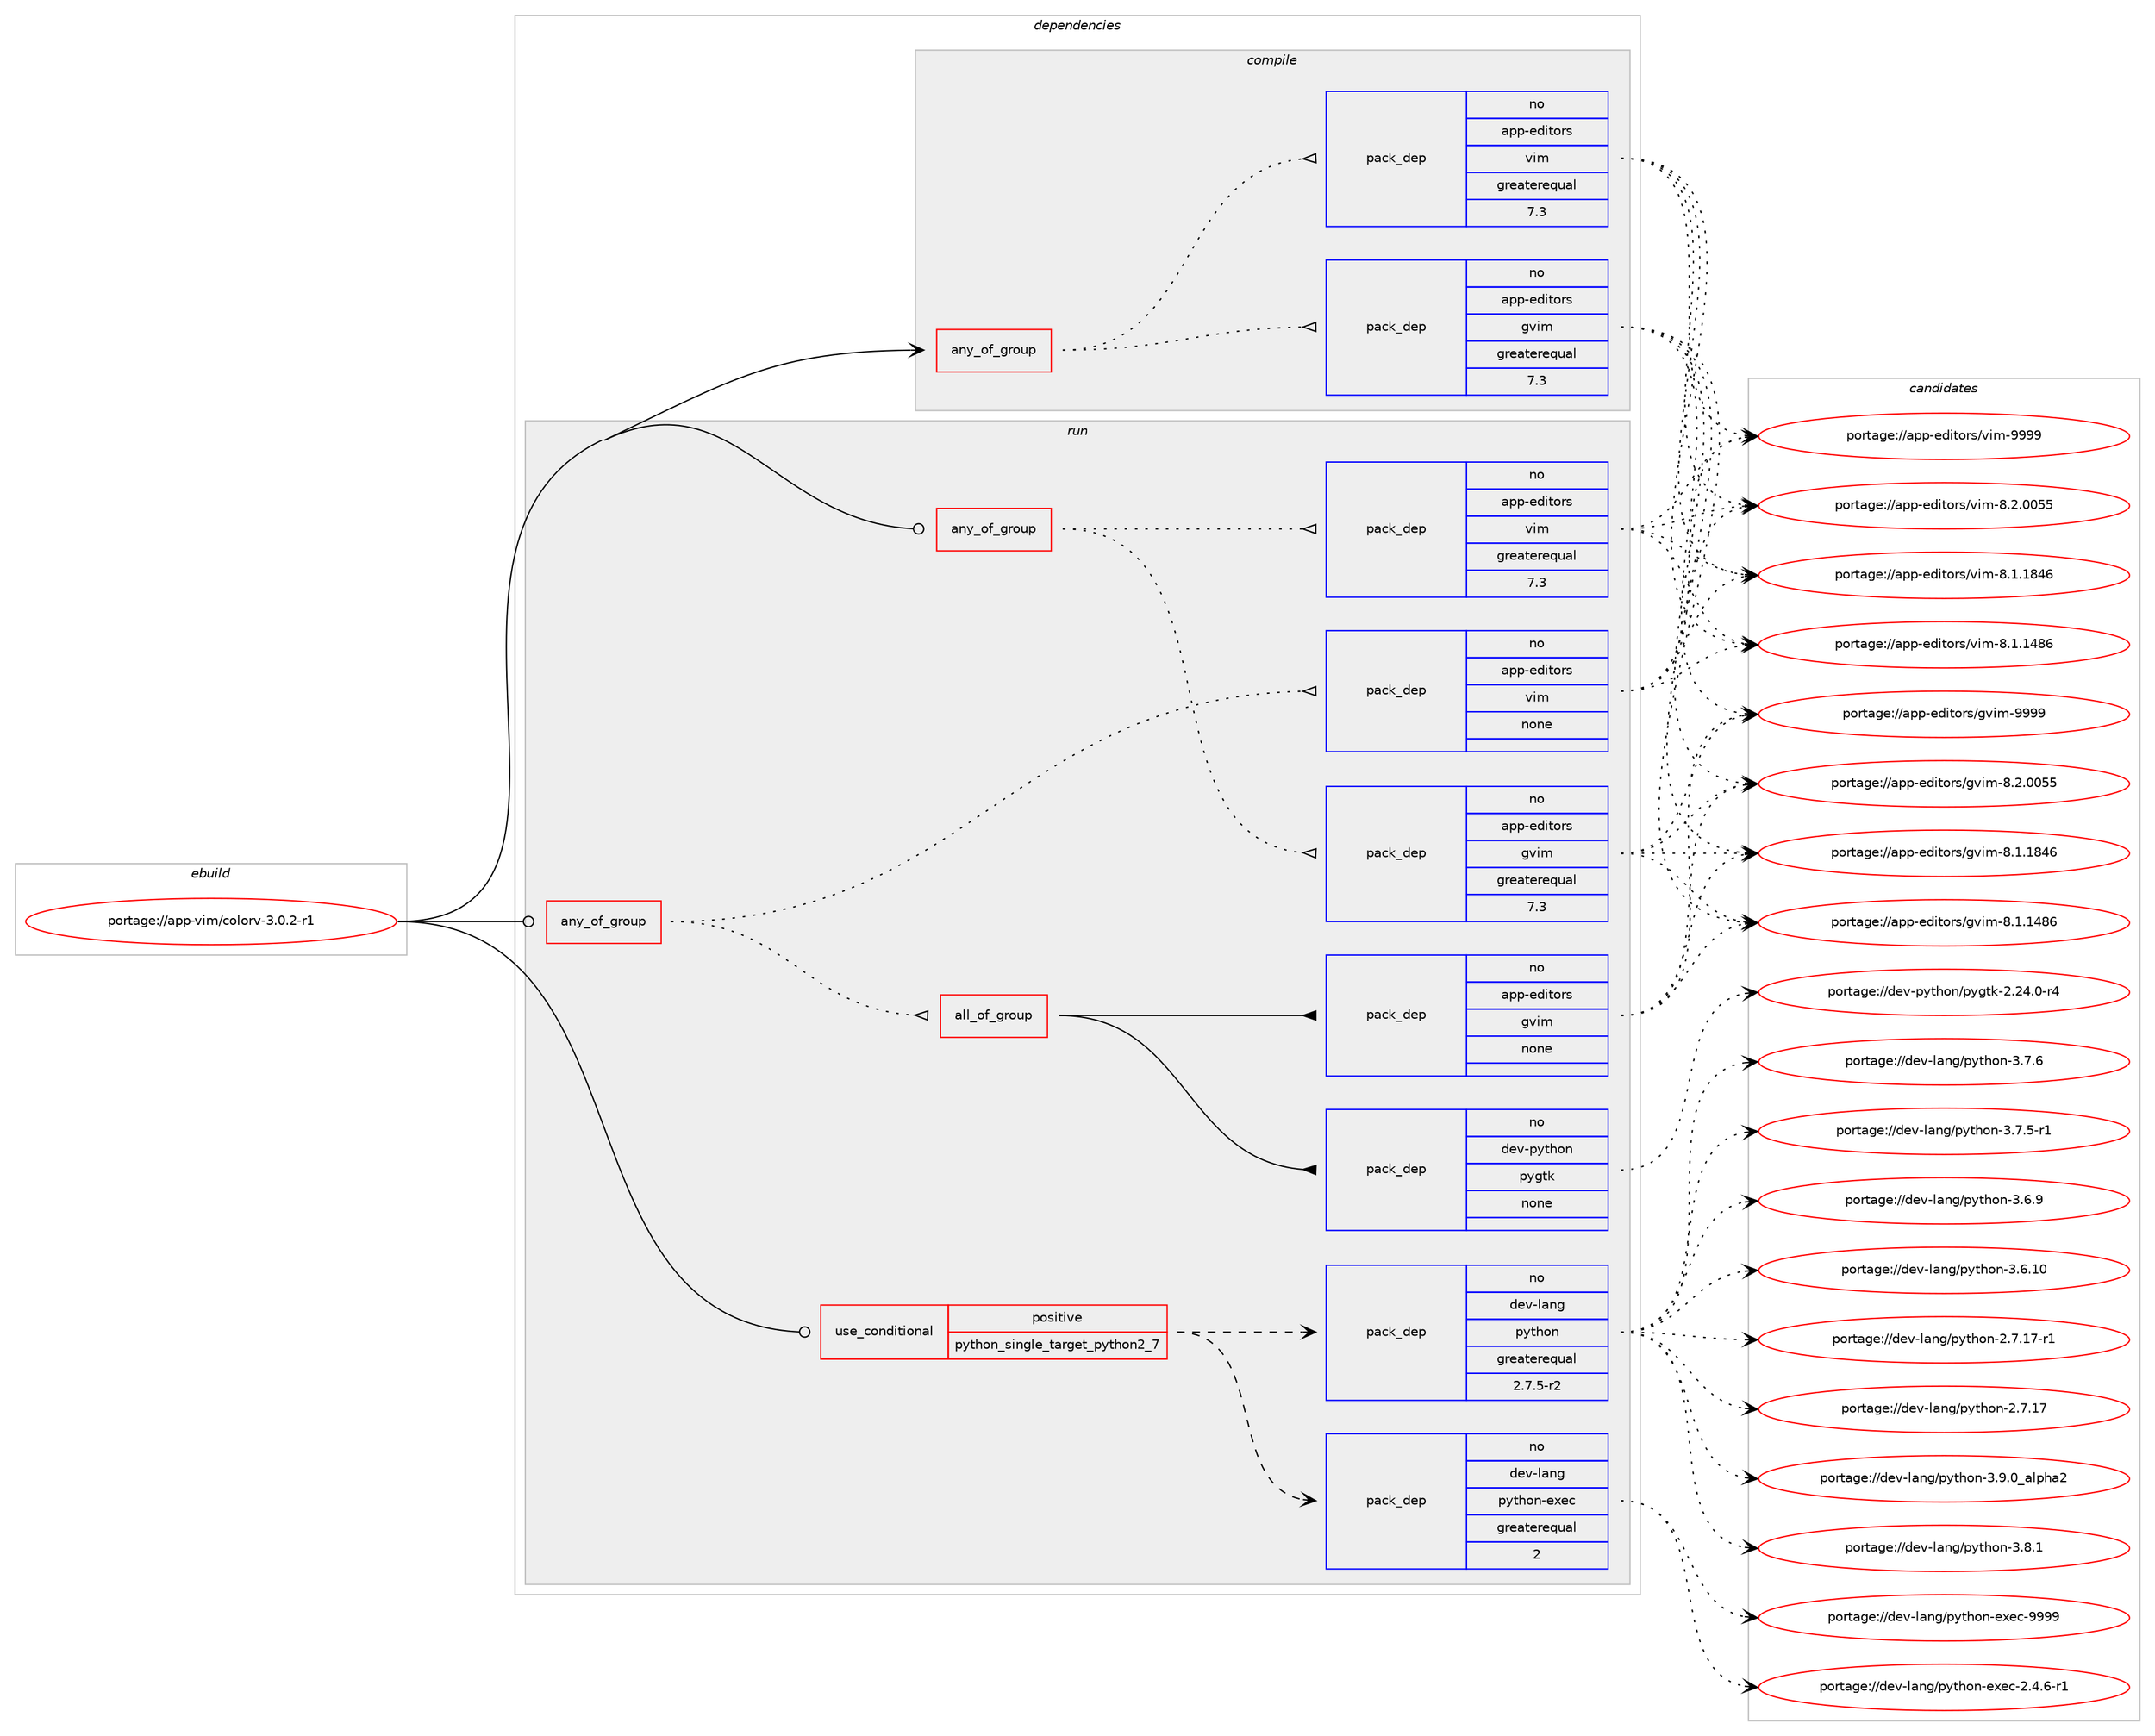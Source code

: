 digraph prolog {

# *************
# Graph options
# *************

newrank=true;
concentrate=true;
compound=true;
graph [rankdir=LR,fontname=Helvetica,fontsize=10,ranksep=1.5];#, ranksep=2.5, nodesep=0.2];
edge  [arrowhead=vee];
node  [fontname=Helvetica,fontsize=10];

# **********
# The ebuild
# **********

subgraph cluster_leftcol {
color=gray;
label=<<i>ebuild</i>>;
id [label="portage://app-vim/colorv-3.0.2-r1", color=red, width=4, href="../app-vim/colorv-3.0.2-r1.svg"];
}

# ****************
# The dependencies
# ****************

subgraph cluster_midcol {
color=gray;
label=<<i>dependencies</i>>;
subgraph cluster_compile {
fillcolor="#eeeeee";
style=filled;
label=<<i>compile</i>>;
subgraph any7532 {
dependency590337 [label=<<TABLE BORDER="0" CELLBORDER="1" CELLSPACING="0" CELLPADDING="4"><TR><TD CELLPADDING="10">any_of_group</TD></TR></TABLE>>, shape=none, color=red];subgraph pack443357 {
dependency590338 [label=<<TABLE BORDER="0" CELLBORDER="1" CELLSPACING="0" CELLPADDING="4" WIDTH="220"><TR><TD ROWSPAN="6" CELLPADDING="30">pack_dep</TD></TR><TR><TD WIDTH="110">no</TD></TR><TR><TD>app-editors</TD></TR><TR><TD>vim</TD></TR><TR><TD>greaterequal</TD></TR><TR><TD>7.3</TD></TR></TABLE>>, shape=none, color=blue];
}
dependency590337:e -> dependency590338:w [weight=20,style="dotted",arrowhead="oinv"];
subgraph pack443358 {
dependency590339 [label=<<TABLE BORDER="0" CELLBORDER="1" CELLSPACING="0" CELLPADDING="4" WIDTH="220"><TR><TD ROWSPAN="6" CELLPADDING="30">pack_dep</TD></TR><TR><TD WIDTH="110">no</TD></TR><TR><TD>app-editors</TD></TR><TR><TD>gvim</TD></TR><TR><TD>greaterequal</TD></TR><TR><TD>7.3</TD></TR></TABLE>>, shape=none, color=blue];
}
dependency590337:e -> dependency590339:w [weight=20,style="dotted",arrowhead="oinv"];
}
id:e -> dependency590337:w [weight=20,style="solid",arrowhead="vee"];
}
subgraph cluster_compileandrun {
fillcolor="#eeeeee";
style=filled;
label=<<i>compile and run</i>>;
}
subgraph cluster_run {
fillcolor="#eeeeee";
style=filled;
label=<<i>run</i>>;
subgraph any7533 {
dependency590340 [label=<<TABLE BORDER="0" CELLBORDER="1" CELLSPACING="0" CELLPADDING="4"><TR><TD CELLPADDING="10">any_of_group</TD></TR></TABLE>>, shape=none, color=red];subgraph pack443359 {
dependency590341 [label=<<TABLE BORDER="0" CELLBORDER="1" CELLSPACING="0" CELLPADDING="4" WIDTH="220"><TR><TD ROWSPAN="6" CELLPADDING="30">pack_dep</TD></TR><TR><TD WIDTH="110">no</TD></TR><TR><TD>app-editors</TD></TR><TR><TD>vim</TD></TR><TR><TD>greaterequal</TD></TR><TR><TD>7.3</TD></TR></TABLE>>, shape=none, color=blue];
}
dependency590340:e -> dependency590341:w [weight=20,style="dotted",arrowhead="oinv"];
subgraph pack443360 {
dependency590342 [label=<<TABLE BORDER="0" CELLBORDER="1" CELLSPACING="0" CELLPADDING="4" WIDTH="220"><TR><TD ROWSPAN="6" CELLPADDING="30">pack_dep</TD></TR><TR><TD WIDTH="110">no</TD></TR><TR><TD>app-editors</TD></TR><TR><TD>gvim</TD></TR><TR><TD>greaterequal</TD></TR><TR><TD>7.3</TD></TR></TABLE>>, shape=none, color=blue];
}
dependency590340:e -> dependency590342:w [weight=20,style="dotted",arrowhead="oinv"];
}
id:e -> dependency590340:w [weight=20,style="solid",arrowhead="odot"];
subgraph any7534 {
dependency590343 [label=<<TABLE BORDER="0" CELLBORDER="1" CELLSPACING="0" CELLPADDING="4"><TR><TD CELLPADDING="10">any_of_group</TD></TR></TABLE>>, shape=none, color=red];subgraph pack443361 {
dependency590344 [label=<<TABLE BORDER="0" CELLBORDER="1" CELLSPACING="0" CELLPADDING="4" WIDTH="220"><TR><TD ROWSPAN="6" CELLPADDING="30">pack_dep</TD></TR><TR><TD WIDTH="110">no</TD></TR><TR><TD>app-editors</TD></TR><TR><TD>vim</TD></TR><TR><TD>none</TD></TR><TR><TD></TD></TR></TABLE>>, shape=none, color=blue];
}
dependency590343:e -> dependency590344:w [weight=20,style="dotted",arrowhead="oinv"];
subgraph all264 {
dependency590345 [label=<<TABLE BORDER="0" CELLBORDER="1" CELLSPACING="0" CELLPADDING="4"><TR><TD CELLPADDING="10">all_of_group</TD></TR></TABLE>>, shape=none, color=red];subgraph pack443362 {
dependency590346 [label=<<TABLE BORDER="0" CELLBORDER="1" CELLSPACING="0" CELLPADDING="4" WIDTH="220"><TR><TD ROWSPAN="6" CELLPADDING="30">pack_dep</TD></TR><TR><TD WIDTH="110">no</TD></TR><TR><TD>app-editors</TD></TR><TR><TD>gvim</TD></TR><TR><TD>none</TD></TR><TR><TD></TD></TR></TABLE>>, shape=none, color=blue];
}
dependency590345:e -> dependency590346:w [weight=20,style="solid",arrowhead="inv"];
subgraph pack443363 {
dependency590347 [label=<<TABLE BORDER="0" CELLBORDER="1" CELLSPACING="0" CELLPADDING="4" WIDTH="220"><TR><TD ROWSPAN="6" CELLPADDING="30">pack_dep</TD></TR><TR><TD WIDTH="110">no</TD></TR><TR><TD>dev-python</TD></TR><TR><TD>pygtk</TD></TR><TR><TD>none</TD></TR><TR><TD></TD></TR></TABLE>>, shape=none, color=blue];
}
dependency590345:e -> dependency590347:w [weight=20,style="solid",arrowhead="inv"];
}
dependency590343:e -> dependency590345:w [weight=20,style="dotted",arrowhead="oinv"];
}
id:e -> dependency590343:w [weight=20,style="solid",arrowhead="odot"];
subgraph cond139187 {
dependency590348 [label=<<TABLE BORDER="0" CELLBORDER="1" CELLSPACING="0" CELLPADDING="4"><TR><TD ROWSPAN="3" CELLPADDING="10">use_conditional</TD></TR><TR><TD>positive</TD></TR><TR><TD>python_single_target_python2_7</TD></TR></TABLE>>, shape=none, color=red];
subgraph pack443364 {
dependency590349 [label=<<TABLE BORDER="0" CELLBORDER="1" CELLSPACING="0" CELLPADDING="4" WIDTH="220"><TR><TD ROWSPAN="6" CELLPADDING="30">pack_dep</TD></TR><TR><TD WIDTH="110">no</TD></TR><TR><TD>dev-lang</TD></TR><TR><TD>python</TD></TR><TR><TD>greaterequal</TD></TR><TR><TD>2.7.5-r2</TD></TR></TABLE>>, shape=none, color=blue];
}
dependency590348:e -> dependency590349:w [weight=20,style="dashed",arrowhead="vee"];
subgraph pack443365 {
dependency590350 [label=<<TABLE BORDER="0" CELLBORDER="1" CELLSPACING="0" CELLPADDING="4" WIDTH="220"><TR><TD ROWSPAN="6" CELLPADDING="30">pack_dep</TD></TR><TR><TD WIDTH="110">no</TD></TR><TR><TD>dev-lang</TD></TR><TR><TD>python-exec</TD></TR><TR><TD>greaterequal</TD></TR><TR><TD>2</TD></TR></TABLE>>, shape=none, color=blue];
}
dependency590348:e -> dependency590350:w [weight=20,style="dashed",arrowhead="vee"];
}
id:e -> dependency590348:w [weight=20,style="solid",arrowhead="odot"];
}
}

# **************
# The candidates
# **************

subgraph cluster_choices {
rank=same;
color=gray;
label=<<i>candidates</i>>;

subgraph choice443357 {
color=black;
nodesep=1;
choice9711211245101100105116111114115471181051094557575757 [label="portage://app-editors/vim-9999", color=red, width=4,href="../app-editors/vim-9999.svg"];
choice971121124510110010511611111411547118105109455646504648485353 [label="portage://app-editors/vim-8.2.0055", color=red, width=4,href="../app-editors/vim-8.2.0055.svg"];
choice971121124510110010511611111411547118105109455646494649565254 [label="portage://app-editors/vim-8.1.1846", color=red, width=4,href="../app-editors/vim-8.1.1846.svg"];
choice971121124510110010511611111411547118105109455646494649525654 [label="portage://app-editors/vim-8.1.1486", color=red, width=4,href="../app-editors/vim-8.1.1486.svg"];
dependency590338:e -> choice9711211245101100105116111114115471181051094557575757:w [style=dotted,weight="100"];
dependency590338:e -> choice971121124510110010511611111411547118105109455646504648485353:w [style=dotted,weight="100"];
dependency590338:e -> choice971121124510110010511611111411547118105109455646494649565254:w [style=dotted,weight="100"];
dependency590338:e -> choice971121124510110010511611111411547118105109455646494649525654:w [style=dotted,weight="100"];
}
subgraph choice443358 {
color=black;
nodesep=1;
choice9711211245101100105116111114115471031181051094557575757 [label="portage://app-editors/gvim-9999", color=red, width=4,href="../app-editors/gvim-9999.svg"];
choice971121124510110010511611111411547103118105109455646504648485353 [label="portage://app-editors/gvim-8.2.0055", color=red, width=4,href="../app-editors/gvim-8.2.0055.svg"];
choice971121124510110010511611111411547103118105109455646494649565254 [label="portage://app-editors/gvim-8.1.1846", color=red, width=4,href="../app-editors/gvim-8.1.1846.svg"];
choice971121124510110010511611111411547103118105109455646494649525654 [label="portage://app-editors/gvim-8.1.1486", color=red, width=4,href="../app-editors/gvim-8.1.1486.svg"];
dependency590339:e -> choice9711211245101100105116111114115471031181051094557575757:w [style=dotted,weight="100"];
dependency590339:e -> choice971121124510110010511611111411547103118105109455646504648485353:w [style=dotted,weight="100"];
dependency590339:e -> choice971121124510110010511611111411547103118105109455646494649565254:w [style=dotted,weight="100"];
dependency590339:e -> choice971121124510110010511611111411547103118105109455646494649525654:w [style=dotted,weight="100"];
}
subgraph choice443359 {
color=black;
nodesep=1;
choice9711211245101100105116111114115471181051094557575757 [label="portage://app-editors/vim-9999", color=red, width=4,href="../app-editors/vim-9999.svg"];
choice971121124510110010511611111411547118105109455646504648485353 [label="portage://app-editors/vim-8.2.0055", color=red, width=4,href="../app-editors/vim-8.2.0055.svg"];
choice971121124510110010511611111411547118105109455646494649565254 [label="portage://app-editors/vim-8.1.1846", color=red, width=4,href="../app-editors/vim-8.1.1846.svg"];
choice971121124510110010511611111411547118105109455646494649525654 [label="portage://app-editors/vim-8.1.1486", color=red, width=4,href="../app-editors/vim-8.1.1486.svg"];
dependency590341:e -> choice9711211245101100105116111114115471181051094557575757:w [style=dotted,weight="100"];
dependency590341:e -> choice971121124510110010511611111411547118105109455646504648485353:w [style=dotted,weight="100"];
dependency590341:e -> choice971121124510110010511611111411547118105109455646494649565254:w [style=dotted,weight="100"];
dependency590341:e -> choice971121124510110010511611111411547118105109455646494649525654:w [style=dotted,weight="100"];
}
subgraph choice443360 {
color=black;
nodesep=1;
choice9711211245101100105116111114115471031181051094557575757 [label="portage://app-editors/gvim-9999", color=red, width=4,href="../app-editors/gvim-9999.svg"];
choice971121124510110010511611111411547103118105109455646504648485353 [label="portage://app-editors/gvim-8.2.0055", color=red, width=4,href="../app-editors/gvim-8.2.0055.svg"];
choice971121124510110010511611111411547103118105109455646494649565254 [label="portage://app-editors/gvim-8.1.1846", color=red, width=4,href="../app-editors/gvim-8.1.1846.svg"];
choice971121124510110010511611111411547103118105109455646494649525654 [label="portage://app-editors/gvim-8.1.1486", color=red, width=4,href="../app-editors/gvim-8.1.1486.svg"];
dependency590342:e -> choice9711211245101100105116111114115471031181051094557575757:w [style=dotted,weight="100"];
dependency590342:e -> choice971121124510110010511611111411547103118105109455646504648485353:w [style=dotted,weight="100"];
dependency590342:e -> choice971121124510110010511611111411547103118105109455646494649565254:w [style=dotted,weight="100"];
dependency590342:e -> choice971121124510110010511611111411547103118105109455646494649525654:w [style=dotted,weight="100"];
}
subgraph choice443361 {
color=black;
nodesep=1;
choice9711211245101100105116111114115471181051094557575757 [label="portage://app-editors/vim-9999", color=red, width=4,href="../app-editors/vim-9999.svg"];
choice971121124510110010511611111411547118105109455646504648485353 [label="portage://app-editors/vim-8.2.0055", color=red, width=4,href="../app-editors/vim-8.2.0055.svg"];
choice971121124510110010511611111411547118105109455646494649565254 [label="portage://app-editors/vim-8.1.1846", color=red, width=4,href="../app-editors/vim-8.1.1846.svg"];
choice971121124510110010511611111411547118105109455646494649525654 [label="portage://app-editors/vim-8.1.1486", color=red, width=4,href="../app-editors/vim-8.1.1486.svg"];
dependency590344:e -> choice9711211245101100105116111114115471181051094557575757:w [style=dotted,weight="100"];
dependency590344:e -> choice971121124510110010511611111411547118105109455646504648485353:w [style=dotted,weight="100"];
dependency590344:e -> choice971121124510110010511611111411547118105109455646494649565254:w [style=dotted,weight="100"];
dependency590344:e -> choice971121124510110010511611111411547118105109455646494649525654:w [style=dotted,weight="100"];
}
subgraph choice443362 {
color=black;
nodesep=1;
choice9711211245101100105116111114115471031181051094557575757 [label="portage://app-editors/gvim-9999", color=red, width=4,href="../app-editors/gvim-9999.svg"];
choice971121124510110010511611111411547103118105109455646504648485353 [label="portage://app-editors/gvim-8.2.0055", color=red, width=4,href="../app-editors/gvim-8.2.0055.svg"];
choice971121124510110010511611111411547103118105109455646494649565254 [label="portage://app-editors/gvim-8.1.1846", color=red, width=4,href="../app-editors/gvim-8.1.1846.svg"];
choice971121124510110010511611111411547103118105109455646494649525654 [label="portage://app-editors/gvim-8.1.1486", color=red, width=4,href="../app-editors/gvim-8.1.1486.svg"];
dependency590346:e -> choice9711211245101100105116111114115471031181051094557575757:w [style=dotted,weight="100"];
dependency590346:e -> choice971121124510110010511611111411547103118105109455646504648485353:w [style=dotted,weight="100"];
dependency590346:e -> choice971121124510110010511611111411547103118105109455646494649565254:w [style=dotted,weight="100"];
dependency590346:e -> choice971121124510110010511611111411547103118105109455646494649525654:w [style=dotted,weight="100"];
}
subgraph choice443363 {
color=black;
nodesep=1;
choice1001011184511212111610411111047112121103116107455046505246484511452 [label="portage://dev-python/pygtk-2.24.0-r4", color=red, width=4,href="../dev-python/pygtk-2.24.0-r4.svg"];
dependency590347:e -> choice1001011184511212111610411111047112121103116107455046505246484511452:w [style=dotted,weight="100"];
}
subgraph choice443364 {
color=black;
nodesep=1;
choice10010111845108971101034711212111610411111045514657464895971081121049750 [label="portage://dev-lang/python-3.9.0_alpha2", color=red, width=4,href="../dev-lang/python-3.9.0_alpha2.svg"];
choice100101118451089711010347112121116104111110455146564649 [label="portage://dev-lang/python-3.8.1", color=red, width=4,href="../dev-lang/python-3.8.1.svg"];
choice100101118451089711010347112121116104111110455146554654 [label="portage://dev-lang/python-3.7.6", color=red, width=4,href="../dev-lang/python-3.7.6.svg"];
choice1001011184510897110103471121211161041111104551465546534511449 [label="portage://dev-lang/python-3.7.5-r1", color=red, width=4,href="../dev-lang/python-3.7.5-r1.svg"];
choice100101118451089711010347112121116104111110455146544657 [label="portage://dev-lang/python-3.6.9", color=red, width=4,href="../dev-lang/python-3.6.9.svg"];
choice10010111845108971101034711212111610411111045514654464948 [label="portage://dev-lang/python-3.6.10", color=red, width=4,href="../dev-lang/python-3.6.10.svg"];
choice100101118451089711010347112121116104111110455046554649554511449 [label="portage://dev-lang/python-2.7.17-r1", color=red, width=4,href="../dev-lang/python-2.7.17-r1.svg"];
choice10010111845108971101034711212111610411111045504655464955 [label="portage://dev-lang/python-2.7.17", color=red, width=4,href="../dev-lang/python-2.7.17.svg"];
dependency590349:e -> choice10010111845108971101034711212111610411111045514657464895971081121049750:w [style=dotted,weight="100"];
dependency590349:e -> choice100101118451089711010347112121116104111110455146564649:w [style=dotted,weight="100"];
dependency590349:e -> choice100101118451089711010347112121116104111110455146554654:w [style=dotted,weight="100"];
dependency590349:e -> choice1001011184510897110103471121211161041111104551465546534511449:w [style=dotted,weight="100"];
dependency590349:e -> choice100101118451089711010347112121116104111110455146544657:w [style=dotted,weight="100"];
dependency590349:e -> choice10010111845108971101034711212111610411111045514654464948:w [style=dotted,weight="100"];
dependency590349:e -> choice100101118451089711010347112121116104111110455046554649554511449:w [style=dotted,weight="100"];
dependency590349:e -> choice10010111845108971101034711212111610411111045504655464955:w [style=dotted,weight="100"];
}
subgraph choice443365 {
color=black;
nodesep=1;
choice10010111845108971101034711212111610411111045101120101994557575757 [label="portage://dev-lang/python-exec-9999", color=red, width=4,href="../dev-lang/python-exec-9999.svg"];
choice10010111845108971101034711212111610411111045101120101994550465246544511449 [label="portage://dev-lang/python-exec-2.4.6-r1", color=red, width=4,href="../dev-lang/python-exec-2.4.6-r1.svg"];
dependency590350:e -> choice10010111845108971101034711212111610411111045101120101994557575757:w [style=dotted,weight="100"];
dependency590350:e -> choice10010111845108971101034711212111610411111045101120101994550465246544511449:w [style=dotted,weight="100"];
}
}

}

